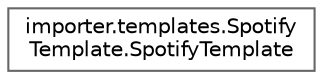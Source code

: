digraph "Graphical Class Hierarchy"
{
 // LATEX_PDF_SIZE
  bgcolor="transparent";
  edge [fontname=Helvetica,fontsize=10,labelfontname=Helvetica,labelfontsize=10];
  node [fontname=Helvetica,fontsize=10,shape=box,height=0.2,width=0.4];
  rankdir="LR";
  Node0 [id="Node000000",label="importer.templates.Spotify\lTemplate.SpotifyTemplate",height=0.2,width=0.4,color="grey40", fillcolor="white", style="filled",URL="$classimporter_1_1templates_1_1_spotify_template_1_1_spotify_template.html",tooltip=" "];
}

